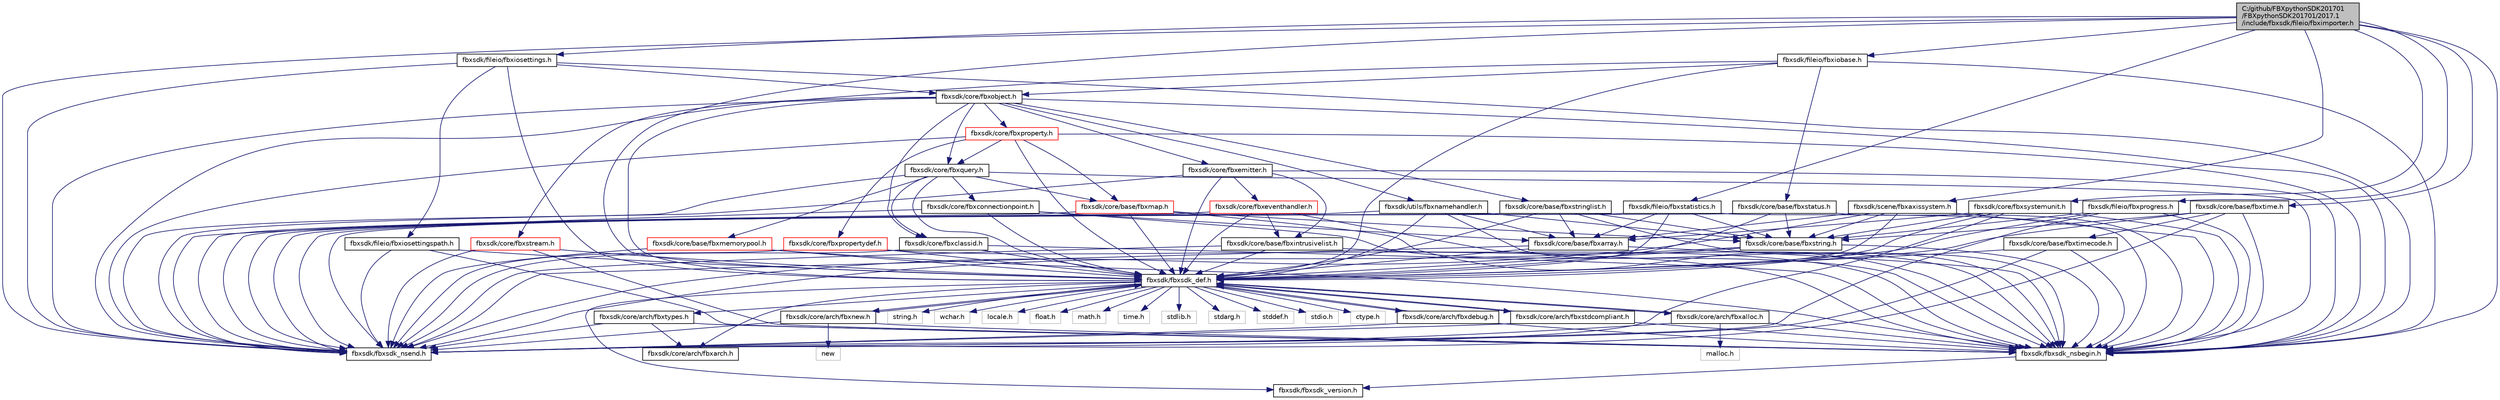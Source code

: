digraph "C:/github/FBXpythonSDK201701/FBXpythonSDK201701/2017.1/include/fbxsdk/fileio/fbximporter.h"
{
  edge [fontname="Helvetica",fontsize="10",labelfontname="Helvetica",labelfontsize="10"];
  node [fontname="Helvetica",fontsize="10",shape=record];
  Node0 [label="C:/github/FBXpythonSDK201701\l/FBXpythonSDK201701/2017.1\l/include/fbxsdk/fileio/fbximporter.h",height=0.2,width=0.4,color="black", fillcolor="grey75", style="filled", fontcolor="black"];
  Node0 -> Node1 [color="midnightblue",fontsize="10",style="solid"];
  Node1 [label="fbxsdk/fbxsdk_def.h",height=0.2,width=0.4,color="black", fillcolor="white", style="filled",URL="$fbxsdk__def_8h.html"];
  Node1 -> Node2 [color="midnightblue",fontsize="10",style="solid"];
  Node2 [label="stdlib.h",height=0.2,width=0.4,color="grey75", fillcolor="white", style="filled"];
  Node1 -> Node3 [color="midnightblue",fontsize="10",style="solid"];
  Node3 [label="stdarg.h",height=0.2,width=0.4,color="grey75", fillcolor="white", style="filled"];
  Node1 -> Node4 [color="midnightblue",fontsize="10",style="solid"];
  Node4 [label="stddef.h",height=0.2,width=0.4,color="grey75", fillcolor="white", style="filled"];
  Node1 -> Node5 [color="midnightblue",fontsize="10",style="solid"];
  Node5 [label="stdio.h",height=0.2,width=0.4,color="grey75", fillcolor="white", style="filled"];
  Node1 -> Node6 [color="midnightblue",fontsize="10",style="solid"];
  Node6 [label="ctype.h",height=0.2,width=0.4,color="grey75", fillcolor="white", style="filled"];
  Node1 -> Node7 [color="midnightblue",fontsize="10",style="solid"];
  Node7 [label="string.h",height=0.2,width=0.4,color="grey75", fillcolor="white", style="filled"];
  Node1 -> Node8 [color="midnightblue",fontsize="10",style="solid"];
  Node8 [label="wchar.h",height=0.2,width=0.4,color="grey75", fillcolor="white", style="filled"];
  Node1 -> Node9 [color="midnightblue",fontsize="10",style="solid"];
  Node9 [label="locale.h",height=0.2,width=0.4,color="grey75", fillcolor="white", style="filled"];
  Node1 -> Node10 [color="midnightblue",fontsize="10",style="solid"];
  Node10 [label="float.h",height=0.2,width=0.4,color="grey75", fillcolor="white", style="filled"];
  Node1 -> Node11 [color="midnightblue",fontsize="10",style="solid"];
  Node11 [label="math.h",height=0.2,width=0.4,color="grey75", fillcolor="white", style="filled"];
  Node1 -> Node12 [color="midnightblue",fontsize="10",style="solid"];
  Node12 [label="time.h",height=0.2,width=0.4,color="grey75", fillcolor="white", style="filled"];
  Node1 -> Node13 [color="midnightblue",fontsize="10",style="solid"];
  Node13 [label="fbxsdk/fbxsdk_version.h",height=0.2,width=0.4,color="black", fillcolor="white", style="filled",URL="$fbxsdk__version_8h.html"];
  Node1 -> Node14 [color="midnightblue",fontsize="10",style="solid"];
  Node14 [label="fbxsdk/core/arch/fbxarch.h",height=0.2,width=0.4,color="black", fillcolor="white", style="filled",URL="$fbxarch_8h.html"];
  Node1 -> Node15 [color="midnightblue",fontsize="10",style="solid"];
  Node15 [label="fbxsdk/core/arch/fbxtypes.h",height=0.2,width=0.4,color="black", fillcolor="white", style="filled",URL="$fbxtypes_8h.html"];
  Node15 -> Node14 [color="midnightblue",fontsize="10",style="solid"];
  Node15 -> Node16 [color="midnightblue",fontsize="10",style="solid"];
  Node16 [label="fbxsdk/fbxsdk_nsbegin.h",height=0.2,width=0.4,color="black", fillcolor="white", style="filled",URL="$fbxsdk__nsbegin_8h.html"];
  Node16 -> Node13 [color="midnightblue",fontsize="10",style="solid"];
  Node15 -> Node17 [color="midnightblue",fontsize="10",style="solid"];
  Node17 [label="fbxsdk/fbxsdk_nsend.h",height=0.2,width=0.4,color="black", fillcolor="white", style="filled",URL="$fbxsdk__nsend_8h.html"];
  Node1 -> Node18 [color="midnightblue",fontsize="10",style="solid"];
  Node18 [label="fbxsdk/core/arch/fbxdebug.h",height=0.2,width=0.4,color="black", fillcolor="white", style="filled",URL="$fbxdebug_8h.html"];
  Node18 -> Node1 [color="midnightblue",fontsize="10",style="solid"];
  Node18 -> Node16 [color="midnightblue",fontsize="10",style="solid"];
  Node18 -> Node17 [color="midnightblue",fontsize="10",style="solid"];
  Node1 -> Node19 [color="midnightblue",fontsize="10",style="solid"];
  Node19 [label="fbxsdk/core/arch/fbxalloc.h",height=0.2,width=0.4,color="black", fillcolor="white", style="filled",URL="$fbxalloc_8h.html"];
  Node19 -> Node1 [color="midnightblue",fontsize="10",style="solid"];
  Node19 -> Node20 [color="midnightblue",fontsize="10",style="solid"];
  Node20 [label="malloc.h",height=0.2,width=0.4,color="grey75", fillcolor="white", style="filled"];
  Node19 -> Node16 [color="midnightblue",fontsize="10",style="solid"];
  Node19 -> Node17 [color="midnightblue",fontsize="10",style="solid"];
  Node1 -> Node21 [color="midnightblue",fontsize="10",style="solid"];
  Node21 [label="fbxsdk/core/arch/fbxnew.h",height=0.2,width=0.4,color="black", fillcolor="white", style="filled",URL="$fbxnew_8h.html"];
  Node21 -> Node1 [color="midnightblue",fontsize="10",style="solid"];
  Node21 -> Node22 [color="midnightblue",fontsize="10",style="solid"];
  Node22 [label="new",height=0.2,width=0.4,color="grey75", fillcolor="white", style="filled"];
  Node21 -> Node16 [color="midnightblue",fontsize="10",style="solid"];
  Node21 -> Node17 [color="midnightblue",fontsize="10",style="solid"];
  Node1 -> Node23 [color="midnightblue",fontsize="10",style="solid"];
  Node23 [label="fbxsdk/core/arch/fbxstdcompliant.h",height=0.2,width=0.4,color="black", fillcolor="white", style="filled",URL="$fbxstdcompliant_8h.html"];
  Node23 -> Node1 [color="midnightblue",fontsize="10",style="solid"];
  Node23 -> Node16 [color="midnightblue",fontsize="10",style="solid"];
  Node23 -> Node17 [color="midnightblue",fontsize="10",style="solid"];
  Node0 -> Node24 [color="midnightblue",fontsize="10",style="solid"];
  Node24 [label="fbxsdk/core/fbxsystemunit.h",height=0.2,width=0.4,color="black", fillcolor="white", style="filled",URL="$fbxsystemunit_8h.html"];
  Node24 -> Node1 [color="midnightblue",fontsize="10",style="solid"];
  Node24 -> Node25 [color="midnightblue",fontsize="10",style="solid"];
  Node25 [label="fbxsdk/core/base/fbxstring.h",height=0.2,width=0.4,color="black", fillcolor="white", style="filled",URL="$fbxstring_8h.html"];
  Node25 -> Node1 [color="midnightblue",fontsize="10",style="solid"];
  Node25 -> Node16 [color="midnightblue",fontsize="10",style="solid"];
  Node25 -> Node17 [color="midnightblue",fontsize="10",style="solid"];
  Node24 -> Node26 [color="midnightblue",fontsize="10",style="solid"];
  Node26 [label="fbxsdk/core/base/fbxarray.h",height=0.2,width=0.4,color="black", fillcolor="white", style="filled",URL="$fbxarray_8h.html"];
  Node26 -> Node1 [color="midnightblue",fontsize="10",style="solid"];
  Node26 -> Node16 [color="midnightblue",fontsize="10",style="solid"];
  Node26 -> Node17 [color="midnightblue",fontsize="10",style="solid"];
  Node24 -> Node16 [color="midnightblue",fontsize="10",style="solid"];
  Node24 -> Node17 [color="midnightblue",fontsize="10",style="solid"];
  Node0 -> Node27 [color="midnightblue",fontsize="10",style="solid"];
  Node27 [label="fbxsdk/core/base/fbxtime.h",height=0.2,width=0.4,color="black", fillcolor="white", style="filled",URL="$fbxtime_8h.html"];
  Node27 -> Node1 [color="midnightblue",fontsize="10",style="solid"];
  Node27 -> Node28 [color="midnightblue",fontsize="10",style="solid"];
  Node28 [label="fbxsdk/core/base/fbxtimecode.h",height=0.2,width=0.4,color="black", fillcolor="white", style="filled",URL="$fbxtimecode_8h.html"];
  Node28 -> Node1 [color="midnightblue",fontsize="10",style="solid"];
  Node28 -> Node16 [color="midnightblue",fontsize="10",style="solid"];
  Node28 -> Node17 [color="midnightblue",fontsize="10",style="solid"];
  Node27 -> Node25 [color="midnightblue",fontsize="10",style="solid"];
  Node27 -> Node16 [color="midnightblue",fontsize="10",style="solid"];
  Node27 -> Node17 [color="midnightblue",fontsize="10",style="solid"];
  Node0 -> Node29 [color="midnightblue",fontsize="10",style="solid"];
  Node29 [label="fbxsdk/fileio/fbxiobase.h",height=0.2,width=0.4,color="black", fillcolor="white", style="filled",URL="$fbxiobase_8h.html"];
  Node29 -> Node1 [color="midnightblue",fontsize="10",style="solid"];
  Node29 -> Node30 [color="midnightblue",fontsize="10",style="solid"];
  Node30 [label="fbxsdk/core/fbxobject.h",height=0.2,width=0.4,color="black", fillcolor="white", style="filled",URL="$fbxobject_8h.html"];
  Node30 -> Node1 [color="midnightblue",fontsize="10",style="solid"];
  Node30 -> Node31 [color="midnightblue",fontsize="10",style="solid"];
  Node31 [label="fbxsdk/core/fbxclassid.h",height=0.2,width=0.4,color="black", fillcolor="white", style="filled",URL="$fbxclassid_8h.html"];
  Node31 -> Node1 [color="midnightblue",fontsize="10",style="solid"];
  Node31 -> Node16 [color="midnightblue",fontsize="10",style="solid"];
  Node31 -> Node17 [color="midnightblue",fontsize="10",style="solid"];
  Node30 -> Node32 [color="midnightblue",fontsize="10",style="solid"];
  Node32 [label="fbxsdk/core/fbxquery.h",height=0.2,width=0.4,color="black", fillcolor="white", style="filled",URL="$fbxquery_8h.html"];
  Node32 -> Node1 [color="midnightblue",fontsize="10",style="solid"];
  Node32 -> Node31 [color="midnightblue",fontsize="10",style="solid"];
  Node32 -> Node33 [color="midnightblue",fontsize="10",style="solid"];
  Node33 [label="fbxsdk/core/fbxconnectionpoint.h",height=0.2,width=0.4,color="black", fillcolor="white", style="filled",URL="$fbxconnectionpoint_8h.html"];
  Node33 -> Node1 [color="midnightblue",fontsize="10",style="solid"];
  Node33 -> Node26 [color="midnightblue",fontsize="10",style="solid"];
  Node33 -> Node16 [color="midnightblue",fontsize="10",style="solid"];
  Node33 -> Node17 [color="midnightblue",fontsize="10",style="solid"];
  Node32 -> Node34 [color="midnightblue",fontsize="10",style="solid"];
  Node34 [label="fbxsdk/core/base/fbxmap.h",height=0.2,width=0.4,color="red", fillcolor="white", style="filled",URL="$fbxmap_8h.html"];
  Node34 -> Node1 [color="midnightblue",fontsize="10",style="solid"];
  Node34 -> Node25 [color="midnightblue",fontsize="10",style="solid"];
  Node34 -> Node16 [color="midnightblue",fontsize="10",style="solid"];
  Node34 -> Node17 [color="midnightblue",fontsize="10",style="solid"];
  Node32 -> Node38 [color="midnightblue",fontsize="10",style="solid"];
  Node38 [label="fbxsdk/core/base/fbxmemorypool.h",height=0.2,width=0.4,color="red", fillcolor="white", style="filled",URL="$fbxmemorypool_8h.html"];
  Node38 -> Node1 [color="midnightblue",fontsize="10",style="solid"];
  Node38 -> Node16 [color="midnightblue",fontsize="10",style="solid"];
  Node38 -> Node17 [color="midnightblue",fontsize="10",style="solid"];
  Node32 -> Node16 [color="midnightblue",fontsize="10",style="solid"];
  Node32 -> Node17 [color="midnightblue",fontsize="10",style="solid"];
  Node30 -> Node40 [color="midnightblue",fontsize="10",style="solid"];
  Node40 [label="fbxsdk/core/fbxemitter.h",height=0.2,width=0.4,color="black", fillcolor="white", style="filled",URL="$fbxemitter_8h.html"];
  Node40 -> Node1 [color="midnightblue",fontsize="10",style="solid"];
  Node40 -> Node41 [color="midnightblue",fontsize="10",style="solid"];
  Node41 [label="fbxsdk/core/base/fbxintrusivelist.h",height=0.2,width=0.4,color="black", fillcolor="white", style="filled",URL="$fbxintrusivelist_8h.html"];
  Node41 -> Node1 [color="midnightblue",fontsize="10",style="solid"];
  Node41 -> Node16 [color="midnightblue",fontsize="10",style="solid"];
  Node41 -> Node17 [color="midnightblue",fontsize="10",style="solid"];
  Node40 -> Node42 [color="midnightblue",fontsize="10",style="solid"];
  Node42 [label="fbxsdk/core/fbxeventhandler.h",height=0.2,width=0.4,color="red", fillcolor="white", style="filled",URL="$fbxeventhandler_8h.html"];
  Node42 -> Node1 [color="midnightblue",fontsize="10",style="solid"];
  Node42 -> Node41 [color="midnightblue",fontsize="10",style="solid"];
  Node42 -> Node16 [color="midnightblue",fontsize="10",style="solid"];
  Node42 -> Node17 [color="midnightblue",fontsize="10",style="solid"];
  Node40 -> Node16 [color="midnightblue",fontsize="10",style="solid"];
  Node40 -> Node17 [color="midnightblue",fontsize="10",style="solid"];
  Node30 -> Node48 [color="midnightblue",fontsize="10",style="solid"];
  Node48 [label="fbxsdk/core/fbxproperty.h",height=0.2,width=0.4,color="red", fillcolor="white", style="filled",URL="$fbxproperty_8h.html"];
  Node48 -> Node1 [color="midnightblue",fontsize="10",style="solid"];
  Node48 -> Node32 [color="midnightblue",fontsize="10",style="solid"];
  Node48 -> Node49 [color="midnightblue",fontsize="10",style="solid"];
  Node49 [label="fbxsdk/core/fbxpropertydef.h",height=0.2,width=0.4,color="red", fillcolor="white", style="filled",URL="$fbxpropertydef_8h.html"];
  Node49 -> Node1 [color="midnightblue",fontsize="10",style="solid"];
  Node49 -> Node16 [color="midnightblue",fontsize="10",style="solid"];
  Node49 -> Node17 [color="midnightblue",fontsize="10",style="solid"];
  Node48 -> Node34 [color="midnightblue",fontsize="10",style="solid"];
  Node48 -> Node16 [color="midnightblue",fontsize="10",style="solid"];
  Node48 -> Node17 [color="midnightblue",fontsize="10",style="solid"];
  Node30 -> Node53 [color="midnightblue",fontsize="10",style="solid"];
  Node53 [label="fbxsdk/core/fbxstream.h",height=0.2,width=0.4,color="red", fillcolor="white", style="filled",URL="$fbxstream_8h.html"];
  Node53 -> Node1 [color="midnightblue",fontsize="10",style="solid"];
  Node53 -> Node16 [color="midnightblue",fontsize="10",style="solid"];
  Node53 -> Node17 [color="midnightblue",fontsize="10",style="solid"];
  Node30 -> Node55 [color="midnightblue",fontsize="10",style="solid"];
  Node55 [label="fbxsdk/core/base/fbxstringlist.h",height=0.2,width=0.4,color="black", fillcolor="white", style="filled",URL="$fbxstringlist_8h.html"];
  Node55 -> Node1 [color="midnightblue",fontsize="10",style="solid"];
  Node55 -> Node26 [color="midnightblue",fontsize="10",style="solid"];
  Node55 -> Node25 [color="midnightblue",fontsize="10",style="solid"];
  Node55 -> Node16 [color="midnightblue",fontsize="10",style="solid"];
  Node55 -> Node17 [color="midnightblue",fontsize="10",style="solid"];
  Node30 -> Node56 [color="midnightblue",fontsize="10",style="solid"];
  Node56 [label="fbxsdk/utils/fbxnamehandler.h",height=0.2,width=0.4,color="black", fillcolor="white", style="filled",URL="$fbxnamehandler_8h.html"];
  Node56 -> Node1 [color="midnightblue",fontsize="10",style="solid"];
  Node56 -> Node26 [color="midnightblue",fontsize="10",style="solid"];
  Node56 -> Node25 [color="midnightblue",fontsize="10",style="solid"];
  Node56 -> Node16 [color="midnightblue",fontsize="10",style="solid"];
  Node56 -> Node17 [color="midnightblue",fontsize="10",style="solid"];
  Node30 -> Node16 [color="midnightblue",fontsize="10",style="solid"];
  Node30 -> Node17 [color="midnightblue",fontsize="10",style="solid"];
  Node29 -> Node57 [color="midnightblue",fontsize="10",style="solid"];
  Node57 [label="fbxsdk/core/base/fbxstatus.h",height=0.2,width=0.4,color="black", fillcolor="white", style="filled",URL="$fbxstatus_8h.html"];
  Node57 -> Node1 [color="midnightblue",fontsize="10",style="solid"];
  Node57 -> Node25 [color="midnightblue",fontsize="10",style="solid"];
  Node57 -> Node16 [color="midnightblue",fontsize="10",style="solid"];
  Node57 -> Node17 [color="midnightblue",fontsize="10",style="solid"];
  Node29 -> Node16 [color="midnightblue",fontsize="10",style="solid"];
  Node29 -> Node17 [color="midnightblue",fontsize="10",style="solid"];
  Node0 -> Node58 [color="midnightblue",fontsize="10",style="solid"];
  Node58 [label="fbxsdk/fileio/fbxprogress.h",height=0.2,width=0.4,color="black", fillcolor="white", style="filled",URL="$fbxprogress_8h.html"];
  Node58 -> Node1 [color="midnightblue",fontsize="10",style="solid"];
  Node58 -> Node25 [color="midnightblue",fontsize="10",style="solid"];
  Node58 -> Node16 [color="midnightblue",fontsize="10",style="solid"];
  Node58 -> Node17 [color="midnightblue",fontsize="10",style="solid"];
  Node0 -> Node59 [color="midnightblue",fontsize="10",style="solid"];
  Node59 [label="fbxsdk/fileio/fbxiosettings.h",height=0.2,width=0.4,color="black", fillcolor="white", style="filled",URL="$fbxiosettings_8h.html"];
  Node59 -> Node1 [color="midnightblue",fontsize="10",style="solid"];
  Node59 -> Node30 [color="midnightblue",fontsize="10",style="solid"];
  Node59 -> Node60 [color="midnightblue",fontsize="10",style="solid"];
  Node60 [label="fbxsdk/fileio/fbxiosettingspath.h",height=0.2,width=0.4,color="black", fillcolor="white", style="filled",URL="$fbxiosettingspath_8h.html"];
  Node60 -> Node1 [color="midnightblue",fontsize="10",style="solid"];
  Node60 -> Node16 [color="midnightblue",fontsize="10",style="solid"];
  Node60 -> Node17 [color="midnightblue",fontsize="10",style="solid"];
  Node59 -> Node16 [color="midnightblue",fontsize="10",style="solid"];
  Node59 -> Node17 [color="midnightblue",fontsize="10",style="solid"];
  Node0 -> Node61 [color="midnightblue",fontsize="10",style="solid"];
  Node61 [label="fbxsdk/fileio/fbxstatistics.h",height=0.2,width=0.4,color="black", fillcolor="white", style="filled",URL="$fbxstatistics_8h.html"];
  Node61 -> Node1 [color="midnightblue",fontsize="10",style="solid"];
  Node61 -> Node26 [color="midnightblue",fontsize="10",style="solid"];
  Node61 -> Node25 [color="midnightblue",fontsize="10",style="solid"];
  Node61 -> Node16 [color="midnightblue",fontsize="10",style="solid"];
  Node61 -> Node17 [color="midnightblue",fontsize="10",style="solid"];
  Node0 -> Node62 [color="midnightblue",fontsize="10",style="solid"];
  Node62 [label="fbxsdk/scene/fbxaxissystem.h",height=0.2,width=0.4,color="black", fillcolor="white", style="filled",URL="$fbxaxissystem_8h.html"];
  Node62 -> Node1 [color="midnightblue",fontsize="10",style="solid"];
  Node62 -> Node26 [color="midnightblue",fontsize="10",style="solid"];
  Node62 -> Node25 [color="midnightblue",fontsize="10",style="solid"];
  Node62 -> Node16 [color="midnightblue",fontsize="10",style="solid"];
  Node62 -> Node17 [color="midnightblue",fontsize="10",style="solid"];
  Node0 -> Node16 [color="midnightblue",fontsize="10",style="solid"];
  Node0 -> Node17 [color="midnightblue",fontsize="10",style="solid"];
}
